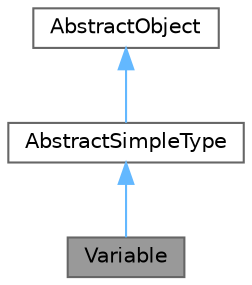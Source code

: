 digraph "Variable"
{
 // LATEX_PDF_SIZE
  bgcolor="transparent";
  edge [fontname=Helvetica,fontsize=10,labelfontname=Helvetica,labelfontsize=10];
  node [fontname=Helvetica,fontsize=10,shape=box,height=0.2,width=0.4];
  Node1 [id="Node000001",label="Variable",height=0.2,width=0.4,color="gray40", fillcolor="grey60", style="filled", fontcolor="black",tooltip="This class is used to create a variable with a value."];
  Node2 -> Node1 [id="edge3_Node000001_Node000002",dir="back",color="steelblue1",style="solid",tooltip=" "];
  Node2 [id="Node000002",label="AbstractSimpleType",height=0.2,width=0.4,color="gray40", fillcolor="white", style="filled",URL="$d9/d0a/classAbstractSimpleType.html",tooltip="Th Abstract simple type."];
  Node3 -> Node2 [id="edge4_Node000002_Node000003",dir="back",color="steelblue1",style="solid",tooltip=" "];
  Node3 [id="Node000003",label="AbstractObject",height=0.2,width=0.4,color="gray40", fillcolor="white", style="filled",URL="$d2/d3b/classAbstractObject.html",tooltip="This class is used to represent an object."];
}
